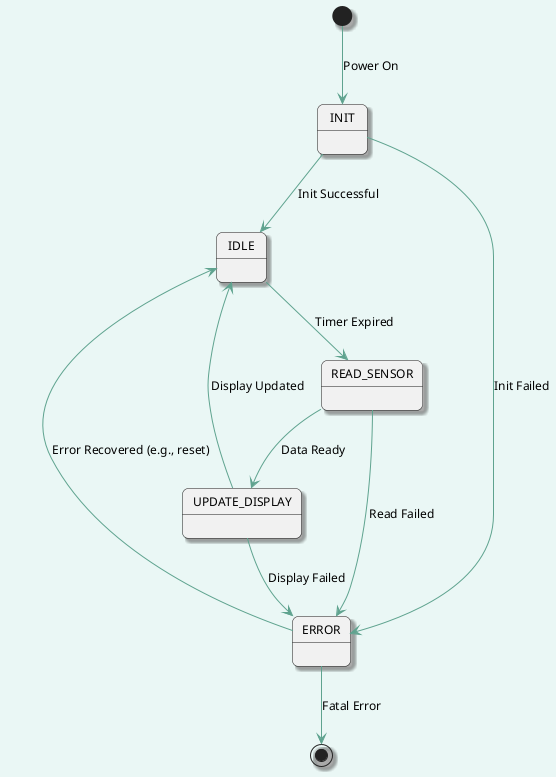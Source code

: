 @startuml

skinparam BackgroundColor #F6FBFB
skinparam Shadowing true
skinparam RoundCorner 12
skinparam DefaultFontName "Arial"
skinparam DefaultFontSize 12

skinparam {
  BackgroundColor #EAF7F5
  BorderColor #A7D3C9
  FontColor #104033
  RoundCorner 12
}

skinparam ArrowColor #5FA38F
skinparam NoteBackgroundColor #FFFFFF
skinparam NoteBorderColor #CADFD9

[*] --> INIT: Power On
INIT --> IDLE: Init Successful
INIT --> ERROR: Init Failed

IDLE --> READ_SENSOR: Timer Expired
READ_SENSOR --> UPDATE_DISPLAY: Data Ready
READ_SENSOR --> ERROR: Read Failed

UPDATE_DISPLAY --> IDLE: Display Updated
UPDATE_DISPLAY --> ERROR: Display Failed

ERROR --> [*]: Fatal Error
ERROR --> IDLE: Error Recovered (e.g., reset)

@enduml
